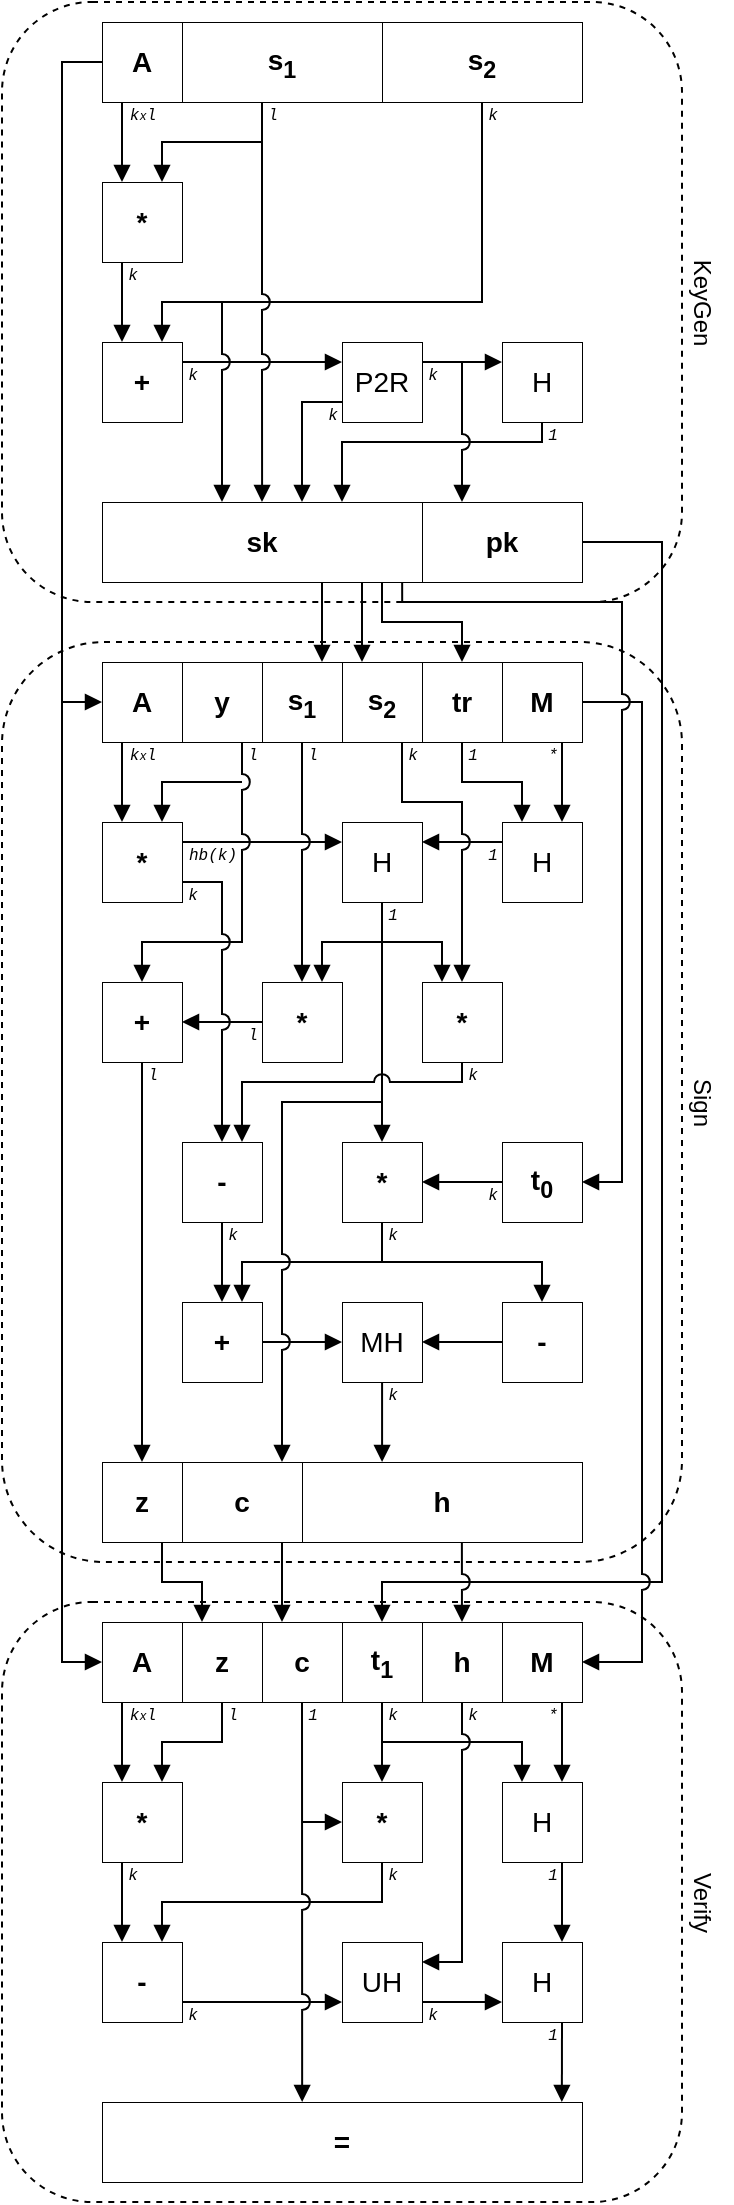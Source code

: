 <mxfile version="20.3.0" type="device"><diagram id="Om1LLP15xvkgY0ZqE7h3" name="Page-1"><mxGraphModel dx="474" dy="302" grid="1" gridSize="10" guides="1" tooltips="1" connect="1" arrows="1" fold="1" page="1" pageScale="1" pageWidth="850" pageHeight="1100" math="0" shadow="0"><root><mxCell id="0"/><mxCell id="1" parent="0"/><mxCell id="jIMUFUspea5jqwyZecuo-144" value="" style="rounded=1;whiteSpace=wrap;html=1;fillColor=none;dashed=1;" parent="1" vertex="1"><mxGeometry x="230" y="430" width="340" height="460" as="geometry"/></mxCell><mxCell id="jIMUFUspea5jqwyZecuo-1" style="edgeStyle=orthogonalEdgeStyle;rounded=0;orthogonalLoop=1;jettySize=auto;html=1;endArrow=block;endFill=1;" parent="1" source="jIMUFUspea5jqwyZecuo-2" target="jIMUFUspea5jqwyZecuo-8" edge="1"><mxGeometry relative="1" as="geometry"><Array as="points"><mxPoint x="290" y="180"/><mxPoint x="290" y="180"/></Array></mxGeometry></mxCell><mxCell id="jIMUFUspea5jqwyZecuo-129" style="edgeStyle=orthogonalEdgeStyle;rounded=0;orthogonalLoop=1;jettySize=auto;html=1;entryX=0;entryY=0.5;entryDx=0;entryDy=0;endArrow=block;endFill=1;" parent="1" source="jIMUFUspea5jqwyZecuo-2" target="jIMUFUspea5jqwyZecuo-31" edge="1"><mxGeometry relative="1" as="geometry"><Array as="points"><mxPoint x="260" y="140"/><mxPoint x="260" y="460"/></Array></mxGeometry></mxCell><mxCell id="jIMUFUspea5jqwyZecuo-2" value="&lt;b&gt;A&lt;/b&gt;" style="rounded=0;whiteSpace=wrap;html=1;strokeWidth=0.5;fontFamily=Helvetica;fontSize=14;fillColor=default;" parent="1" vertex="1"><mxGeometry x="280" y="120" width="40" height="40" as="geometry"/></mxCell><mxCell id="jIMUFUspea5jqwyZecuo-3" style="edgeStyle=orthogonalEdgeStyle;rounded=0;jumpStyle=arc;jumpSize=8;orthogonalLoop=1;jettySize=auto;html=1;entryX=0.75;entryY=0;entryDx=0;entryDy=0;endArrow=block;endFill=1;" parent="1" source="jIMUFUspea5jqwyZecuo-4" target="jIMUFUspea5jqwyZecuo-8" edge="1"><mxGeometry relative="1" as="geometry"><Array as="points"><mxPoint x="360" y="180"/><mxPoint x="310" y="180"/></Array></mxGeometry></mxCell><mxCell id="jIMUFUspea5jqwyZecuo-4" value="&lt;b&gt;s&lt;sub&gt;1&lt;/sub&gt;&lt;/b&gt;" style="rounded=0;whiteSpace=wrap;html=1;strokeWidth=0.5;fontFamily=Helvetica;fontSize=14;fillColor=default;" parent="1" vertex="1"><mxGeometry x="320" y="120" width="100" height="40" as="geometry"/></mxCell><mxCell id="jIMUFUspea5jqwyZecuo-5" style="edgeStyle=orthogonalEdgeStyle;rounded=0;jumpStyle=arc;jumpSize=8;orthogonalLoop=1;jettySize=auto;html=1;entryX=0.75;entryY=0;entryDx=0;entryDy=0;endArrow=block;endFill=1;" parent="1" source="jIMUFUspea5jqwyZecuo-6" target="jIMUFUspea5jqwyZecuo-13" edge="1"><mxGeometry relative="1" as="geometry"><Array as="points"><mxPoint x="470" y="260"/><mxPoint x="310" y="260"/></Array></mxGeometry></mxCell><mxCell id="jIMUFUspea5jqwyZecuo-6" value="&lt;b&gt;s&lt;sub&gt;2&lt;/sub&gt;&lt;/b&gt;" style="rounded=0;whiteSpace=wrap;html=1;strokeWidth=0.5;fontFamily=Helvetica;fontSize=14;fillColor=default;" parent="1" vertex="1"><mxGeometry x="420" y="120" width="100" height="40" as="geometry"/></mxCell><mxCell id="jIMUFUspea5jqwyZecuo-7" style="edgeStyle=orthogonalEdgeStyle;rounded=0;jumpStyle=arc;jumpSize=8;orthogonalLoop=1;jettySize=auto;html=1;entryX=0.25;entryY=0;entryDx=0;entryDy=0;endArrow=block;endFill=1;" parent="1" source="jIMUFUspea5jqwyZecuo-8" target="jIMUFUspea5jqwyZecuo-13" edge="1"><mxGeometry relative="1" as="geometry"><Array as="points"><mxPoint x="290" y="250"/><mxPoint x="290" y="250"/></Array></mxGeometry></mxCell><mxCell id="jIMUFUspea5jqwyZecuo-8" value="&lt;b&gt;*&lt;/b&gt;" style="rounded=0;whiteSpace=wrap;html=1;strokeWidth=0.5;fontFamily=Helvetica;fontSize=14;fillColor=default;" parent="1" vertex="1"><mxGeometry x="280" y="200" width="40" height="40" as="geometry"/></mxCell><mxCell id="jIMUFUspea5jqwyZecuo-9" value="&lt;font face=&quot;Courier New&quot; style=&quot;font-size: 8px;&quot;&gt;k&lt;/font&gt;&lt;font face=&quot;Courier New&quot; style=&quot;font-size: 6px;&quot;&gt;x&lt;/font&gt;&lt;font face=&quot;Courier New&quot; style=&quot;font-size: 8px;&quot;&gt;l&lt;/font&gt;" style="text;html=1;align=center;verticalAlign=middle;resizable=0;points=[];autosize=1;strokeColor=none;fillColor=none;fontStyle=2" parent="1" vertex="1"><mxGeometry x="280" y="150" width="40" height="30" as="geometry"/></mxCell><mxCell id="jIMUFUspea5jqwyZecuo-10" value="&lt;b&gt;sk&lt;/b&gt;" style="rounded=0;whiteSpace=wrap;html=1;strokeWidth=0.5;fontFamily=Helvetica;fontSize=14;fillColor=default;" parent="1" vertex="1"><mxGeometry x="280" y="360" width="160" height="40" as="geometry"/></mxCell><mxCell id="jIMUFUspea5jqwyZecuo-11" value="&lt;b&gt;pk&lt;/b&gt;" style="rounded=0;whiteSpace=wrap;html=1;strokeWidth=0.5;fontFamily=Helvetica;fontSize=14;fillColor=default;" parent="1" vertex="1"><mxGeometry x="440" y="360" width="80" height="40" as="geometry"/></mxCell><mxCell id="jIMUFUspea5jqwyZecuo-12" style="edgeStyle=orthogonalEdgeStyle;rounded=0;jumpStyle=arc;jumpSize=8;orthogonalLoop=1;jettySize=auto;html=1;entryX=0;entryY=0.25;entryDx=0;entryDy=0;endArrow=block;endFill=1;" parent="1" source="jIMUFUspea5jqwyZecuo-13" target="jIMUFUspea5jqwyZecuo-18" edge="1"><mxGeometry relative="1" as="geometry"><Array as="points"><mxPoint x="330" y="290"/><mxPoint x="330" y="290"/></Array></mxGeometry></mxCell><mxCell id="jIMUFUspea5jqwyZecuo-13" value="&lt;b&gt;+&lt;/b&gt;" style="rounded=0;whiteSpace=wrap;html=1;strokeWidth=0.5;fontFamily=Helvetica;fontSize=14;fillColor=default;" parent="1" vertex="1"><mxGeometry x="280" y="280" width="40" height="40" as="geometry"/></mxCell><mxCell id="jIMUFUspea5jqwyZecuo-14" value="&lt;font face=&quot;Courier New&quot;&gt;&lt;span style=&quot;font-size: 8px;&quot;&gt;l&lt;/span&gt;&lt;/font&gt;" style="text;html=1;align=center;verticalAlign=middle;resizable=0;points=[];autosize=1;strokeColor=none;fillColor=none;fontStyle=2" parent="1" vertex="1"><mxGeometry x="350" y="150" width="30" height="30" as="geometry"/></mxCell><mxCell id="jIMUFUspea5jqwyZecuo-15" value="&lt;font face=&quot;Courier New&quot;&gt;&lt;span style=&quot;font-size: 8px;&quot;&gt;k&lt;/span&gt;&lt;/font&gt;" style="text;html=1;align=center;verticalAlign=middle;resizable=0;points=[];autosize=1;strokeColor=none;fillColor=none;fontStyle=2" parent="1" vertex="1"><mxGeometry x="460" y="150" width="30" height="30" as="geometry"/></mxCell><mxCell id="jIMUFUspea5jqwyZecuo-16" style="edgeStyle=orthogonalEdgeStyle;rounded=0;jumpStyle=arc;jumpSize=8;orthogonalLoop=1;jettySize=auto;html=1;entryX=0;entryY=0.25;entryDx=0;entryDy=0;endArrow=block;endFill=1;" parent="1" source="jIMUFUspea5jqwyZecuo-18" target="jIMUFUspea5jqwyZecuo-20" edge="1"><mxGeometry relative="1" as="geometry"><Array as="points"><mxPoint x="450" y="290"/><mxPoint x="450" y="290"/></Array></mxGeometry></mxCell><mxCell id="jIMUFUspea5jqwyZecuo-17" style="edgeStyle=orthogonalEdgeStyle;rounded=0;jumpStyle=arc;jumpSize=8;orthogonalLoop=1;jettySize=auto;html=1;exitX=0;exitY=0.75;exitDx=0;exitDy=0;entryX=0.625;entryY=0;entryDx=0;entryDy=0;entryPerimeter=0;endArrow=block;endFill=1;" parent="1" source="jIMUFUspea5jqwyZecuo-18" target="jIMUFUspea5jqwyZecuo-10" edge="1"><mxGeometry relative="1" as="geometry"/></mxCell><mxCell id="jIMUFUspea5jqwyZecuo-18" value="P2R" style="rounded=0;whiteSpace=wrap;html=1;strokeWidth=0.5;fontFamily=Helvetica;fontSize=14;fillColor=default;" parent="1" vertex="1"><mxGeometry x="400" y="280" width="40" height="40" as="geometry"/></mxCell><mxCell id="jIMUFUspea5jqwyZecuo-19" style="edgeStyle=orthogonalEdgeStyle;rounded=0;jumpStyle=arc;jumpSize=8;orthogonalLoop=1;jettySize=auto;html=1;endArrow=block;endFill=1;" parent="1" source="jIMUFUspea5jqwyZecuo-20" target="jIMUFUspea5jqwyZecuo-10" edge="1"><mxGeometry relative="1" as="geometry"><mxPoint x="500" y="350" as="targetPoint"/><Array as="points"><mxPoint x="500" y="330"/><mxPoint x="400" y="330"/></Array></mxGeometry></mxCell><mxCell id="jIMUFUspea5jqwyZecuo-20" value="H" style="rounded=0;whiteSpace=wrap;html=1;strokeWidth=0.5;fontFamily=Helvetica;fontSize=14;fillColor=default;" parent="1" vertex="1"><mxGeometry x="480" y="280" width="40" height="40" as="geometry"/></mxCell><mxCell id="jIMUFUspea5jqwyZecuo-21" style="edgeStyle=orthogonalEdgeStyle;rounded=0;jumpStyle=arc;jumpSize=8;orthogonalLoop=1;jettySize=auto;html=1;endArrow=block;endFill=1;" parent="1" target="jIMUFUspea5jqwyZecuo-10" edge="1"><mxGeometry relative="1" as="geometry"><mxPoint x="360" y="180" as="sourcePoint"/></mxGeometry></mxCell><mxCell id="jIMUFUspea5jqwyZecuo-22" value="" style="endArrow=block;html=1;rounded=0;jumpStyle=arc;jumpSize=8;endFill=1;entryX=0.375;entryY=0;entryDx=0;entryDy=0;entryPerimeter=0;" parent="1" target="jIMUFUspea5jqwyZecuo-10" edge="1"><mxGeometry width="50" height="50" relative="1" as="geometry"><mxPoint x="340" y="260" as="sourcePoint"/><mxPoint x="340" y="350" as="targetPoint"/></mxGeometry></mxCell><mxCell id="jIMUFUspea5jqwyZecuo-23" style="edgeStyle=orthogonalEdgeStyle;rounded=0;jumpStyle=arc;jumpSize=8;orthogonalLoop=1;jettySize=auto;html=1;endArrow=block;endFill=1;entryX=0.25;entryY=0;entryDx=0;entryDy=0;" parent="1" target="jIMUFUspea5jqwyZecuo-11" edge="1"><mxGeometry relative="1" as="geometry"><mxPoint x="460" y="290" as="sourcePoint"/><Array as="points"><mxPoint x="460" y="310"/><mxPoint x="460" y="310"/></Array></mxGeometry></mxCell><mxCell id="jIMUFUspea5jqwyZecuo-24" value="&lt;font face=&quot;Courier New&quot;&gt;&lt;span style=&quot;font-size: 8px;&quot;&gt;k&lt;/span&gt;&lt;/font&gt;" style="text;html=1;align=center;verticalAlign=middle;resizable=0;points=[];autosize=1;strokeColor=none;fillColor=none;fontStyle=2" parent="1" vertex="1"><mxGeometry x="280" y="230" width="30" height="30" as="geometry"/></mxCell><mxCell id="jIMUFUspea5jqwyZecuo-25" value="&lt;font face=&quot;Courier New&quot;&gt;&lt;span style=&quot;font-size: 8px;&quot;&gt;k&lt;/span&gt;&lt;/font&gt;" style="text;html=1;align=center;verticalAlign=middle;resizable=0;points=[];autosize=1;strokeColor=none;fillColor=none;fontStyle=2" parent="1" vertex="1"><mxGeometry x="310" y="280" width="30" height="30" as="geometry"/></mxCell><mxCell id="jIMUFUspea5jqwyZecuo-26" value="&lt;font face=&quot;Courier New&quot;&gt;&lt;span style=&quot;font-size: 8px;&quot;&gt;k&lt;/span&gt;&lt;/font&gt;" style="text;html=1;align=center;verticalAlign=middle;resizable=0;points=[];autosize=1;strokeColor=none;fillColor=none;fontStyle=2" parent="1" vertex="1"><mxGeometry x="380" y="300" width="30" height="30" as="geometry"/></mxCell><mxCell id="jIMUFUspea5jqwyZecuo-27" value="&lt;font face=&quot;Courier New&quot;&gt;&lt;span style=&quot;font-size: 8px;&quot;&gt;1&lt;/span&gt;&lt;/font&gt;" style="text;html=1;align=center;verticalAlign=middle;resizable=0;points=[];autosize=1;strokeColor=none;fillColor=none;fontStyle=2" parent="1" vertex="1"><mxGeometry x="490" y="310" width="30" height="30" as="geometry"/></mxCell><mxCell id="jIMUFUspea5jqwyZecuo-28" value="&lt;font face=&quot;Courier New&quot;&gt;&lt;span style=&quot;font-size: 8px;&quot;&gt;k&lt;/span&gt;&lt;/font&gt;" style="text;html=1;align=center;verticalAlign=middle;resizable=0;points=[];autosize=1;strokeColor=none;fillColor=none;fontStyle=2" parent="1" vertex="1"><mxGeometry x="430" y="280" width="30" height="30" as="geometry"/></mxCell><mxCell id="jIMUFUspea5jqwyZecuo-29" style="edgeStyle=orthogonalEdgeStyle;rounded=0;jumpStyle=arc;jumpSize=8;orthogonalLoop=1;jettySize=auto;html=1;entryX=0.5;entryY=0;entryDx=0;entryDy=0;endArrow=block;endFill=1;" parent="1" source="jIMUFUspea5jqwyZecuo-47" target="jIMUFUspea5jqwyZecuo-67" edge="1"><mxGeometry relative="1" as="geometry"/></mxCell><mxCell id="jIMUFUspea5jqwyZecuo-30" style="edgeStyle=orthogonalEdgeStyle;rounded=0;jumpStyle=arc;jumpSize=10;orthogonalLoop=1;jettySize=auto;html=1;entryX=0.25;entryY=0;entryDx=0;entryDy=0;fontSize=6;startArrow=none;startFill=0;endArrow=block;endFill=1;exitX=0.25;exitY=1;exitDx=0;exitDy=0;" parent="1" source="jIMUFUspea5jqwyZecuo-31" target="jIMUFUspea5jqwyZecuo-36" edge="1"><mxGeometry relative="1" as="geometry"><Array as="points"><mxPoint x="290" y="520"/></Array><mxPoint x="150" y="510" as="sourcePoint"/></mxGeometry></mxCell><mxCell id="jIMUFUspea5jqwyZecuo-31" value="&lt;b&gt;A&lt;/b&gt;" style="rounded=0;whiteSpace=wrap;html=1;strokeWidth=0.5;fontFamily=Helvetica;fontSize=14;fillColor=default;" parent="1" vertex="1"><mxGeometry x="280" y="440" width="40" height="40" as="geometry"/></mxCell><mxCell id="jIMUFUspea5jqwyZecuo-32" value="&lt;b&gt;y&lt;/b&gt;" style="rounded=0;whiteSpace=wrap;html=1;strokeWidth=0.5;fontFamily=Helvetica;fontSize=14;fillColor=default;" parent="1" vertex="1"><mxGeometry x="320" y="440" width="40" height="40" as="geometry"/></mxCell><mxCell id="jIMUFUspea5jqwyZecuo-131" style="edgeStyle=orthogonalEdgeStyle;rounded=0;orthogonalLoop=1;jettySize=auto;html=1;endArrow=block;endFill=1;" parent="1" target="jIMUFUspea5jqwyZecuo-33" edge="1"><mxGeometry relative="1" as="geometry"><mxPoint x="390" y="400" as="sourcePoint"/><Array as="points"><mxPoint x="390" y="400"/></Array></mxGeometry></mxCell><mxCell id="jIMUFUspea5jqwyZecuo-33" value="&lt;b&gt;s&lt;sub&gt;1&lt;/sub&gt;&lt;/b&gt;" style="rounded=0;whiteSpace=wrap;html=1;strokeWidth=0.5;fontFamily=Helvetica;fontSize=14;fillColor=default;" parent="1" vertex="1"><mxGeometry x="360" y="440" width="40" height="40" as="geometry"/></mxCell><mxCell id="jIMUFUspea5jqwyZecuo-34" style="edgeStyle=orthogonalEdgeStyle;rounded=0;orthogonalLoop=1;jettySize=auto;html=1;entryX=0;entryY=0.25;entryDx=0;entryDy=0;endArrow=block;endFill=1;exitX=1;exitY=0.25;exitDx=0;exitDy=0;" parent="1" source="jIMUFUspea5jqwyZecuo-36" target="jIMUFUspea5jqwyZecuo-47" edge="1"><mxGeometry relative="1" as="geometry"/></mxCell><mxCell id="jIMUFUspea5jqwyZecuo-35" style="edgeStyle=orthogonalEdgeStyle;rounded=0;jumpStyle=arc;jumpSize=8;orthogonalLoop=1;jettySize=auto;html=1;exitX=0.75;exitY=0;exitDx=0;exitDy=0;endArrow=block;endFill=1;entryX=0.75;entryY=0;entryDx=0;entryDy=0;" parent="1" target="jIMUFUspea5jqwyZecuo-36" edge="1"><mxGeometry relative="1" as="geometry"><mxPoint x="350" y="500" as="sourcePoint"/><Array as="points"><mxPoint x="310" y="500"/></Array></mxGeometry></mxCell><mxCell id="jIMUFUspea5jqwyZecuo-36" value="&lt;b&gt;*&lt;/b&gt;" style="rounded=0;whiteSpace=wrap;html=1;strokeWidth=0.5;fontFamily=Helvetica;fontSize=14;fillColor=default;" parent="1" vertex="1"><mxGeometry x="280" y="520" width="40" height="40" as="geometry"/></mxCell><mxCell id="jIMUFUspea5jqwyZecuo-37" value="&lt;font face=&quot;Courier New&quot; style=&quot;font-size: 8px;&quot;&gt;k&lt;/font&gt;&lt;font face=&quot;Courier New&quot; style=&quot;font-size: 6px;&quot;&gt;x&lt;/font&gt;&lt;font face=&quot;Courier New&quot; style=&quot;font-size: 8px;&quot;&gt;l&lt;/font&gt;" style="text;html=1;align=center;verticalAlign=middle;resizable=0;points=[];autosize=1;strokeColor=none;fillColor=none;fontStyle=2" parent="1" vertex="1"><mxGeometry x="280" y="470" width="40" height="30" as="geometry"/></mxCell><mxCell id="jIMUFUspea5jqwyZecuo-137" style="edgeStyle=orthogonalEdgeStyle;rounded=0;orthogonalLoop=1;jettySize=auto;html=1;entryX=0.25;entryY=0;entryDx=0;entryDy=0;endArrow=block;endFill=1;endSize=6;sourcePerimeterSpacing=0;targetPerimeterSpacing=0;" parent="1" source="jIMUFUspea5jqwyZecuo-38" edge="1"><mxGeometry relative="1" as="geometry"><Array as="points"><mxPoint x="370" y="890"/><mxPoint x="370" y="890"/></Array><mxPoint x="370" y="920" as="targetPoint"/></mxGeometry></mxCell><mxCell id="jIMUFUspea5jqwyZecuo-38" value="&lt;b&gt;c&lt;/b&gt;" style="rounded=0;whiteSpace=wrap;html=1;strokeWidth=0.5;fontFamily=Helvetica;fontSize=14;fillColor=default;" parent="1" vertex="1"><mxGeometry x="320" y="840" width="60" height="40" as="geometry"/></mxCell><mxCell id="jIMUFUspea5jqwyZecuo-138" style="edgeStyle=orthogonalEdgeStyle;rounded=0;orthogonalLoop=1;jettySize=auto;html=1;entryX=0.25;entryY=0;entryDx=0;entryDy=0;endArrow=block;endFill=1;endSize=6;sourcePerimeterSpacing=0;targetPerimeterSpacing=0;" parent="1" source="jIMUFUspea5jqwyZecuo-39" edge="1"><mxGeometry relative="1" as="geometry"><Array as="points"><mxPoint x="310" y="900"/><mxPoint x="330" y="900"/></Array><mxPoint x="330" y="920" as="targetPoint"/></mxGeometry></mxCell><mxCell id="jIMUFUspea5jqwyZecuo-39" value="&lt;b&gt;z&lt;/b&gt;" style="rounded=0;whiteSpace=wrap;html=1;strokeWidth=0.5;fontFamily=Helvetica;fontSize=14;fillColor=default;" parent="1" vertex="1"><mxGeometry x="280" y="840" width="40" height="40" as="geometry"/></mxCell><mxCell id="jIMUFUspea5jqwyZecuo-40" style="edgeStyle=orthogonalEdgeStyle;rounded=0;orthogonalLoop=1;jettySize=auto;html=1;exitX=0.75;exitY=1;exitDx=0;exitDy=0;entryX=0.75;entryY=0;entryDx=0;entryDy=0;endArrow=block;endFill=1;" parent="1" source="jIMUFUspea5jqwyZecuo-41" target="jIMUFUspea5jqwyZecuo-46" edge="1"><mxGeometry relative="1" as="geometry"/></mxCell><mxCell id="jIMUFUspea5jqwyZecuo-41" value="&lt;b&gt;M&lt;/b&gt;" style="rounded=0;whiteSpace=wrap;html=1;strokeWidth=0.5;fontFamily=Helvetica;fontSize=14;fillColor=default;" parent="1" vertex="1"><mxGeometry x="480" y="440" width="40" height="40" as="geometry"/></mxCell><mxCell id="jIMUFUspea5jqwyZecuo-132" style="edgeStyle=orthogonalEdgeStyle;rounded=0;orthogonalLoop=1;jettySize=auto;html=1;endArrow=block;endFill=1;" parent="1" target="jIMUFUspea5jqwyZecuo-42" edge="1"><mxGeometry relative="1" as="geometry"><mxPoint x="410" y="400" as="sourcePoint"/><Array as="points"><mxPoint x="410" y="400"/></Array></mxGeometry></mxCell><mxCell id="jIMUFUspea5jqwyZecuo-42" value="&lt;b&gt;s&lt;sub&gt;2&lt;/sub&gt;&lt;/b&gt;" style="rounded=0;whiteSpace=wrap;html=1;strokeWidth=0.5;fontFamily=Helvetica;fontSize=14;fillColor=default;" parent="1" vertex="1"><mxGeometry x="400" y="440" width="40" height="40" as="geometry"/></mxCell><mxCell id="jIMUFUspea5jqwyZecuo-43" style="edgeStyle=orthogonalEdgeStyle;rounded=0;orthogonalLoop=1;jettySize=auto;html=1;entryX=0.25;entryY=0;entryDx=0;entryDy=0;endArrow=block;endFill=1;" parent="1" source="jIMUFUspea5jqwyZecuo-44" target="jIMUFUspea5jqwyZecuo-46" edge="1"><mxGeometry relative="1" as="geometry"/></mxCell><mxCell id="jIMUFUspea5jqwyZecuo-133" style="edgeStyle=orthogonalEdgeStyle;rounded=0;orthogonalLoop=1;jettySize=auto;html=1;endArrow=block;endFill=1;" parent="1" target="jIMUFUspea5jqwyZecuo-44" edge="1"><mxGeometry relative="1" as="geometry"><mxPoint x="420" y="400" as="sourcePoint"/><Array as="points"><mxPoint x="420" y="420"/><mxPoint x="460" y="420"/></Array></mxGeometry></mxCell><mxCell id="jIMUFUspea5jqwyZecuo-44" value="&lt;b&gt;tr&lt;/b&gt;" style="rounded=0;whiteSpace=wrap;html=1;strokeWidth=0.5;fontFamily=Helvetica;fontSize=14;fillColor=default;" parent="1" vertex="1"><mxGeometry x="440" y="440" width="40" height="40" as="geometry"/></mxCell><mxCell id="jIMUFUspea5jqwyZecuo-45" style="edgeStyle=orthogonalEdgeStyle;rounded=0;orthogonalLoop=1;jettySize=auto;html=1;endArrow=block;endFill=1;" parent="1" source="jIMUFUspea5jqwyZecuo-46" edge="1"><mxGeometry relative="1" as="geometry"><mxPoint x="440" y="530" as="targetPoint"/><Array as="points"><mxPoint x="440" y="530"/></Array></mxGeometry></mxCell><mxCell id="jIMUFUspea5jqwyZecuo-46" value="H" style="rounded=0;whiteSpace=wrap;html=1;strokeWidth=0.5;fontFamily=Helvetica;fontSize=14;fillColor=default;" parent="1" vertex="1"><mxGeometry x="480" y="520" width="40" height="40" as="geometry"/></mxCell><mxCell id="jIMUFUspea5jqwyZecuo-47" value="H" style="rounded=0;whiteSpace=wrap;html=1;strokeWidth=0.5;fontFamily=Helvetica;fontSize=14;fillColor=default;" parent="1" vertex="1"><mxGeometry x="400" y="520" width="40" height="40" as="geometry"/></mxCell><mxCell id="jIMUFUspea5jqwyZecuo-48" style="edgeStyle=orthogonalEdgeStyle;rounded=0;jumpStyle=arc;jumpSize=8;orthogonalLoop=1;jettySize=auto;html=1;entryX=0.5;entryY=0;entryDx=0;entryDy=0;endArrow=block;endFill=1;" parent="1" source="jIMUFUspea5jqwyZecuo-49" target="jIMUFUspea5jqwyZecuo-39" edge="1"><mxGeometry relative="1" as="geometry"/></mxCell><mxCell id="jIMUFUspea5jqwyZecuo-49" value="&lt;b&gt;+&lt;/b&gt;" style="rounded=0;whiteSpace=wrap;html=1;strokeWidth=0.5;fontFamily=Helvetica;fontSize=14;fillColor=default;" parent="1" vertex="1"><mxGeometry x="280" y="600" width="40" height="40" as="geometry"/></mxCell><mxCell id="jIMUFUspea5jqwyZecuo-50" style="edgeStyle=orthogonalEdgeStyle;rounded=0;orthogonalLoop=1;jettySize=auto;html=1;exitX=0.75;exitY=1;exitDx=0;exitDy=0;entryX=0.5;entryY=0;entryDx=0;entryDy=0;endArrow=block;endFill=1;jumpStyle=arc;jumpSize=8;" parent="1" source="jIMUFUspea5jqwyZecuo-32" target="jIMUFUspea5jqwyZecuo-49" edge="1"><mxGeometry relative="1" as="geometry"><Array as="points"><mxPoint x="350" y="580"/><mxPoint x="300" y="580"/></Array></mxGeometry></mxCell><mxCell id="jIMUFUspea5jqwyZecuo-51" style="edgeStyle=orthogonalEdgeStyle;rounded=0;jumpStyle=arc;jumpSize=8;orthogonalLoop=1;jettySize=auto;html=1;entryX=1;entryY=0.5;entryDx=0;entryDy=0;endArrow=block;endFill=1;" parent="1" source="jIMUFUspea5jqwyZecuo-53" target="jIMUFUspea5jqwyZecuo-49" edge="1"><mxGeometry relative="1" as="geometry"/></mxCell><mxCell id="jIMUFUspea5jqwyZecuo-52" style="edgeStyle=orthogonalEdgeStyle;rounded=0;jumpStyle=arc;jumpSize=8;orthogonalLoop=1;jettySize=auto;html=1;exitX=0.75;exitY=0;exitDx=0;exitDy=0;endArrow=block;endFill=1;entryX=0.75;entryY=0;entryDx=0;entryDy=0;" parent="1" target="jIMUFUspea5jqwyZecuo-53" edge="1"><mxGeometry relative="1" as="geometry"><mxPoint x="420" y="580" as="sourcePoint"/><Array as="points"><mxPoint x="390" y="580"/></Array></mxGeometry></mxCell><mxCell id="jIMUFUspea5jqwyZecuo-53" value="&lt;b&gt;*&lt;/b&gt;" style="rounded=0;whiteSpace=wrap;html=1;strokeWidth=0.5;fontFamily=Helvetica;fontSize=14;fillColor=default;" parent="1" vertex="1"><mxGeometry x="360" y="600" width="40" height="40" as="geometry"/></mxCell><mxCell id="jIMUFUspea5jqwyZecuo-54" style="edgeStyle=orthogonalEdgeStyle;rounded=0;jumpStyle=arc;jumpSize=8;orthogonalLoop=1;jettySize=auto;html=1;entryX=0.75;entryY=0;entryDx=0;entryDy=0;endArrow=block;endFill=1;" parent="1" source="jIMUFUspea5jqwyZecuo-56" target="jIMUFUspea5jqwyZecuo-61" edge="1"><mxGeometry relative="1" as="geometry"><Array as="points"><mxPoint x="460" y="650"/><mxPoint x="350" y="650"/></Array></mxGeometry></mxCell><mxCell id="jIMUFUspea5jqwyZecuo-55" style="edgeStyle=orthogonalEdgeStyle;rounded=0;jumpStyle=arc;jumpSize=8;orthogonalLoop=1;jettySize=auto;html=1;endArrow=block;endFill=1;entryX=0.25;entryY=0;entryDx=0;entryDy=0;" parent="1" target="jIMUFUspea5jqwyZecuo-56" edge="1"><mxGeometry relative="1" as="geometry"><mxPoint x="420" y="580" as="sourcePoint"/><Array as="points"><mxPoint x="420" y="580"/><mxPoint x="450" y="580"/></Array></mxGeometry></mxCell><mxCell id="jIMUFUspea5jqwyZecuo-56" value="&lt;b&gt;*&lt;/b&gt;" style="rounded=0;whiteSpace=wrap;html=1;strokeWidth=0.5;fontFamily=Helvetica;fontSize=14;fillColor=default;" parent="1" vertex="1"><mxGeometry x="440" y="600" width="40" height="40" as="geometry"/></mxCell><mxCell id="jIMUFUspea5jqwyZecuo-57" style="edgeStyle=orthogonalEdgeStyle;rounded=0;jumpStyle=arc;jumpSize=8;orthogonalLoop=1;jettySize=auto;html=1;entryX=0.5;entryY=0;entryDx=0;entryDy=0;endArrow=block;endFill=1;" parent="1" source="jIMUFUspea5jqwyZecuo-42" target="jIMUFUspea5jqwyZecuo-56" edge="1"><mxGeometry relative="1" as="geometry"><Array as="points"><mxPoint x="430" y="510"/><mxPoint x="460" y="510"/></Array></mxGeometry></mxCell><mxCell id="jIMUFUspea5jqwyZecuo-58" style="edgeStyle=orthogonalEdgeStyle;rounded=0;jumpStyle=arc;jumpSize=8;orthogonalLoop=1;jettySize=auto;html=1;endArrow=block;endFill=1;" parent="1" source="jIMUFUspea5jqwyZecuo-33" target="jIMUFUspea5jqwyZecuo-53" edge="1"><mxGeometry relative="1" as="geometry"/></mxCell><mxCell id="jIMUFUspea5jqwyZecuo-59" style="edgeStyle=orthogonalEdgeStyle;rounded=0;jumpStyle=arc;jumpSize=8;orthogonalLoop=1;jettySize=auto;html=1;endArrow=block;endFill=1;entryX=0.5;entryY=0;entryDx=0;entryDy=0;exitX=1;exitY=0.75;exitDx=0;exitDy=0;" parent="1" source="jIMUFUspea5jqwyZecuo-36" target="jIMUFUspea5jqwyZecuo-61" edge="1"><mxGeometry relative="1" as="geometry"><mxPoint x="340" y="550" as="sourcePoint"/></mxGeometry></mxCell><mxCell id="jIMUFUspea5jqwyZecuo-60" style="edgeStyle=orthogonalEdgeStyle;rounded=0;jumpStyle=arc;jumpSize=8;orthogonalLoop=1;jettySize=auto;html=1;entryX=0.5;entryY=0;entryDx=0;entryDy=0;endArrow=block;endFill=1;" parent="1" source="jIMUFUspea5jqwyZecuo-61" target="jIMUFUspea5jqwyZecuo-65" edge="1"><mxGeometry relative="1" as="geometry"/></mxCell><mxCell id="jIMUFUspea5jqwyZecuo-61" value="&lt;b&gt;-&lt;/b&gt;" style="rounded=0;whiteSpace=wrap;html=1;strokeWidth=0.5;fontFamily=Helvetica;fontSize=14;fillColor=default;" parent="1" vertex="1"><mxGeometry x="320" y="680" width="40" height="40" as="geometry"/></mxCell><mxCell id="jIMUFUspea5jqwyZecuo-62" style="edgeStyle=orthogonalEdgeStyle;rounded=0;jumpStyle=arc;jumpSize=8;orthogonalLoop=1;jettySize=auto;html=1;entryX=1;entryY=0.5;entryDx=0;entryDy=0;endArrow=block;endFill=1;" parent="1" source="jIMUFUspea5jqwyZecuo-63" target="jIMUFUspea5jqwyZecuo-67" edge="1"><mxGeometry relative="1" as="geometry"/></mxCell><mxCell id="jIMUFUspea5jqwyZecuo-63" value="&lt;b&gt;t&lt;sub&gt;0&lt;/sub&gt;&lt;/b&gt;" style="rounded=0;whiteSpace=wrap;html=1;strokeWidth=0.5;fontFamily=Helvetica;fontSize=14;fillColor=default;" parent="1" vertex="1"><mxGeometry x="480" y="680" width="40" height="40" as="geometry"/></mxCell><mxCell id="jIMUFUspea5jqwyZecuo-64" style="edgeStyle=orthogonalEdgeStyle;rounded=0;jumpStyle=arc;jumpSize=8;orthogonalLoop=1;jettySize=auto;html=1;entryX=0;entryY=0.5;entryDx=0;entryDy=0;endArrow=block;endFill=1;" parent="1" source="jIMUFUspea5jqwyZecuo-65" target="jIMUFUspea5jqwyZecuo-69" edge="1"><mxGeometry relative="1" as="geometry"/></mxCell><mxCell id="jIMUFUspea5jqwyZecuo-65" value="&lt;b&gt;+&lt;/b&gt;" style="rounded=0;whiteSpace=wrap;html=1;strokeWidth=0.5;fontFamily=Helvetica;fontSize=14;fillColor=default;" parent="1" vertex="1"><mxGeometry x="320" y="760" width="40" height="40" as="geometry"/></mxCell><mxCell id="jIMUFUspea5jqwyZecuo-66" style="edgeStyle=orthogonalEdgeStyle;rounded=0;jumpStyle=arc;jumpSize=8;orthogonalLoop=1;jettySize=auto;html=1;entryX=0.75;entryY=0;entryDx=0;entryDy=0;endArrow=block;endFill=1;" parent="1" source="jIMUFUspea5jqwyZecuo-67" target="jIMUFUspea5jqwyZecuo-65" edge="1"><mxGeometry relative="1" as="geometry"><Array as="points"><mxPoint x="420" y="740"/><mxPoint x="350" y="740"/></Array></mxGeometry></mxCell><mxCell id="jIMUFUspea5jqwyZecuo-67" value="&lt;b&gt;*&lt;/b&gt;" style="rounded=0;whiteSpace=wrap;html=1;strokeWidth=0.5;fontFamily=Helvetica;fontSize=14;fillColor=default;" parent="1" vertex="1"><mxGeometry x="400" y="680" width="40" height="40" as="geometry"/></mxCell><mxCell id="jIMUFUspea5jqwyZecuo-68" style="edgeStyle=orthogonalEdgeStyle;rounded=0;jumpStyle=arc;jumpSize=8;orthogonalLoop=1;jettySize=auto;html=1;entryX=0.286;entryY=0;entryDx=0;entryDy=0;entryPerimeter=0;endArrow=block;endFill=1;" parent="1" source="jIMUFUspea5jqwyZecuo-69" target="jIMUFUspea5jqwyZecuo-73" edge="1"><mxGeometry relative="1" as="geometry"/></mxCell><mxCell id="jIMUFUspea5jqwyZecuo-69" value="MH" style="rounded=0;whiteSpace=wrap;html=1;strokeWidth=0.5;fontFamily=Helvetica;fontSize=14;fillColor=default;" parent="1" vertex="1"><mxGeometry x="400" y="760" width="40" height="40" as="geometry"/></mxCell><mxCell id="jIMUFUspea5jqwyZecuo-70" style="edgeStyle=orthogonalEdgeStyle;rounded=0;jumpStyle=arc;jumpSize=8;orthogonalLoop=1;jettySize=auto;html=1;exitX=0;exitY=0.5;exitDx=0;exitDy=0;endArrow=block;endFill=1;" parent="1" source="jIMUFUspea5jqwyZecuo-72" edge="1"><mxGeometry relative="1" as="geometry"><mxPoint x="440" y="780" as="targetPoint"/><Array as="points"/></mxGeometry></mxCell><mxCell id="jIMUFUspea5jqwyZecuo-71" style="edgeStyle=orthogonalEdgeStyle;rounded=0;jumpStyle=arc;jumpSize=8;orthogonalLoop=1;jettySize=auto;html=1;exitX=0.5;exitY=0;exitDx=0;exitDy=0;endArrow=block;endFill=1;entryX=0.5;entryY=0;entryDx=0;entryDy=0;" parent="1" target="jIMUFUspea5jqwyZecuo-72" edge="1"><mxGeometry relative="1" as="geometry"><mxPoint x="420" y="740" as="sourcePoint"/><Array as="points"><mxPoint x="500" y="740"/></Array></mxGeometry></mxCell><mxCell id="jIMUFUspea5jqwyZecuo-72" value="&lt;b&gt;-&lt;/b&gt;" style="rounded=0;whiteSpace=wrap;html=1;strokeWidth=0.5;fontFamily=Helvetica;fontSize=14;fillColor=default;" parent="1" vertex="1"><mxGeometry x="480" y="760" width="40" height="40" as="geometry"/></mxCell><mxCell id="jIMUFUspea5jqwyZecuo-73" value="&lt;b&gt;h&lt;/b&gt;" style="rounded=0;whiteSpace=wrap;html=1;strokeWidth=0.5;fontFamily=Helvetica;fontSize=14;fillColor=default;" parent="1" vertex="1"><mxGeometry x="380" y="840" width="140" height="40" as="geometry"/></mxCell><mxCell id="jIMUFUspea5jqwyZecuo-74" style="edgeStyle=orthogonalEdgeStyle;rounded=0;jumpStyle=arc;jumpSize=8;orthogonalLoop=1;jettySize=auto;html=1;exitX=0.75;exitY=0;exitDx=0;exitDy=0;endArrow=block;endFill=1;" parent="1" target="jIMUFUspea5jqwyZecuo-38" edge="1"><mxGeometry relative="1" as="geometry"><mxPoint x="420" y="660" as="sourcePoint"/><Array as="points"><mxPoint x="370" y="660"/></Array></mxGeometry></mxCell><mxCell id="jIMUFUspea5jqwyZecuo-75" value="&lt;font face=&quot;Courier New&quot;&gt;&lt;span style=&quot;font-size: 8px;&quot;&gt;l&lt;/span&gt;&lt;/font&gt;" style="text;html=1;align=center;verticalAlign=middle;resizable=0;points=[];autosize=1;strokeColor=none;fillColor=none;fontStyle=2" parent="1" vertex="1"><mxGeometry x="370" y="470" width="30" height="30" as="geometry"/></mxCell><mxCell id="jIMUFUspea5jqwyZecuo-76" value="&lt;font face=&quot;Courier New&quot;&gt;&lt;span style=&quot;font-size: 8px;&quot;&gt;k&lt;/span&gt;&lt;/font&gt;" style="text;html=1;align=center;verticalAlign=middle;resizable=0;points=[];autosize=1;strokeColor=none;fillColor=none;fontStyle=2" parent="1" vertex="1"><mxGeometry x="420" y="470" width="30" height="30" as="geometry"/></mxCell><mxCell id="jIMUFUspea5jqwyZecuo-77" value="&lt;font face=&quot;Courier New&quot;&gt;&lt;span style=&quot;font-size: 8px;&quot;&gt;1&lt;/span&gt;&lt;/font&gt;" style="text;html=1;align=center;verticalAlign=middle;resizable=0;points=[];autosize=1;strokeColor=none;fillColor=none;fontStyle=2" parent="1" vertex="1"><mxGeometry x="450" y="470" width="30" height="30" as="geometry"/></mxCell><mxCell id="jIMUFUspea5jqwyZecuo-78" value="&lt;font face=&quot;Courier New&quot;&gt;&lt;span style=&quot;font-size: 8px;&quot;&gt;*&lt;/span&gt;&lt;/font&gt;" style="text;html=1;align=center;verticalAlign=middle;resizable=0;points=[];autosize=1;strokeColor=none;fillColor=none;fontStyle=2" parent="1" vertex="1"><mxGeometry x="490" y="470" width="30" height="30" as="geometry"/></mxCell><mxCell id="jIMUFUspea5jqwyZecuo-79" value="&lt;font face=&quot;Courier New&quot;&gt;&lt;span style=&quot;font-size: 8px;&quot;&gt;l&lt;/span&gt;&lt;/font&gt;" style="text;html=1;align=center;verticalAlign=middle;resizable=0;points=[];autosize=1;strokeColor=none;fillColor=none;fontStyle=2" parent="1" vertex="1"><mxGeometry x="340" y="470" width="30" height="30" as="geometry"/></mxCell><mxCell id="jIMUFUspea5jqwyZecuo-80" value="&lt;font face=&quot;Courier New&quot;&gt;&lt;span style=&quot;font-size: 8px;&quot;&gt;1&lt;/span&gt;&lt;/font&gt;" style="text;html=1;align=center;verticalAlign=middle;resizable=0;points=[];autosize=1;strokeColor=none;fillColor=none;fontStyle=2" parent="1" vertex="1"><mxGeometry x="460" y="520" width="30" height="30" as="geometry"/></mxCell><mxCell id="jIMUFUspea5jqwyZecuo-82" value="&lt;font face=&quot;Courier New&quot;&gt;&lt;span style=&quot;font-size: 8px;&quot;&gt;1&lt;/span&gt;&lt;/font&gt;" style="text;html=1;align=center;verticalAlign=middle;resizable=0;points=[];autosize=1;strokeColor=none;fillColor=none;fontStyle=2" parent="1" vertex="1"><mxGeometry x="410" y="550" width="30" height="30" as="geometry"/></mxCell><mxCell id="jIMUFUspea5jqwyZecuo-84" value="&lt;font face=&quot;Courier New&quot;&gt;&lt;span style=&quot;font-size: 8px;&quot;&gt;l&lt;/span&gt;&lt;/font&gt;" style="text;html=1;align=center;verticalAlign=middle;resizable=0;points=[];autosize=1;strokeColor=none;fillColor=none;fontStyle=2" parent="1" vertex="1"><mxGeometry x="340" y="610" width="30" height="30" as="geometry"/></mxCell><mxCell id="jIMUFUspea5jqwyZecuo-85" value="&lt;font face=&quot;Courier New&quot;&gt;&lt;span style=&quot;font-size: 8px;&quot;&gt;k&lt;/span&gt;&lt;/font&gt;" style="text;html=1;align=center;verticalAlign=middle;resizable=0;points=[];autosize=1;strokeColor=none;fillColor=none;fontStyle=2" parent="1" vertex="1"><mxGeometry x="450" y="630" width="30" height="30" as="geometry"/></mxCell><mxCell id="jIMUFUspea5jqwyZecuo-86" value="&lt;font face=&quot;Courier New&quot;&gt;&lt;span style=&quot;font-size: 8px;&quot;&gt;l&lt;/span&gt;&lt;/font&gt;" style="text;html=1;align=center;verticalAlign=middle;resizable=0;points=[];autosize=1;strokeColor=none;fillColor=none;fontStyle=2" parent="1" vertex="1"><mxGeometry x="290" y="630" width="30" height="30" as="geometry"/></mxCell><mxCell id="jIMUFUspea5jqwyZecuo-87" value="&lt;font face=&quot;Courier New&quot;&gt;&lt;span style=&quot;font-size: 8px;&quot;&gt;k&lt;/span&gt;&lt;/font&gt;" style="text;html=1;align=center;verticalAlign=middle;resizable=0;points=[];autosize=1;strokeColor=none;fillColor=none;fontStyle=2" parent="1" vertex="1"><mxGeometry x="330" y="710" width="30" height="30" as="geometry"/></mxCell><mxCell id="jIMUFUspea5jqwyZecuo-88" value="&lt;font face=&quot;Courier New&quot;&gt;&lt;span style=&quot;font-size: 8px;&quot;&gt;k&lt;/span&gt;&lt;/font&gt;" style="text;html=1;align=center;verticalAlign=middle;resizable=0;points=[];autosize=1;strokeColor=none;fillColor=none;fontStyle=2" parent="1" vertex="1"><mxGeometry x="460" y="690" width="30" height="30" as="geometry"/></mxCell><mxCell id="jIMUFUspea5jqwyZecuo-89" value="&lt;font face=&quot;Courier New&quot;&gt;&lt;span style=&quot;font-size: 8px;&quot;&gt;k&lt;/span&gt;&lt;/font&gt;" style="text;html=1;align=center;verticalAlign=middle;resizable=0;points=[];autosize=1;strokeColor=none;fillColor=none;fontStyle=2" parent="1" vertex="1"><mxGeometry x="410" y="710" width="30" height="30" as="geometry"/></mxCell><mxCell id="jIMUFUspea5jqwyZecuo-90" value="&lt;font face=&quot;Courier New&quot;&gt;&lt;span style=&quot;font-size: 8px;&quot;&gt;k&lt;/span&gt;&lt;/font&gt;" style="text;html=1;align=center;verticalAlign=middle;resizable=0;points=[];autosize=1;strokeColor=none;fillColor=none;fontStyle=2" parent="1" vertex="1"><mxGeometry x="410" y="790" width="30" height="30" as="geometry"/></mxCell><mxCell id="jIMUFUspea5jqwyZecuo-130" style="edgeStyle=orthogonalEdgeStyle;rounded=0;orthogonalLoop=1;jettySize=auto;html=1;endArrow=block;endFill=1;" parent="1" edge="1"><mxGeometry relative="1" as="geometry"><mxPoint x="260" y="460" as="sourcePoint"/><Array as="points"><mxPoint x="260" y="940"/></Array><mxPoint x="280" y="940" as="targetPoint"/></mxGeometry></mxCell><mxCell id="jIMUFUspea5jqwyZecuo-143" style="edgeStyle=orthogonalEdgeStyle;rounded=0;jumpStyle=arc;jumpSize=8;orthogonalLoop=1;jettySize=auto;html=1;endArrow=block;endFill=1;endSize=6;sourcePerimeterSpacing=0;targetPerimeterSpacing=0;exitX=1;exitY=0.5;exitDx=0;exitDy=0;" parent="1" source="jIMUFUspea5jqwyZecuo-11" edge="1"><mxGeometry relative="1" as="geometry"><Array as="points"><mxPoint x="560" y="380"/><mxPoint x="560" y="900"/><mxPoint x="420" y="900"/></Array><mxPoint x="420" y="920" as="targetPoint"/></mxGeometry></mxCell><mxCell id="jIMUFUspea5jqwyZecuo-140" style="edgeStyle=orthogonalEdgeStyle;rounded=0;orthogonalLoop=1;jettySize=auto;html=1;endArrow=block;endFill=1;endSize=6;sourcePerimeterSpacing=0;targetPerimeterSpacing=0;exitX=1;exitY=0.5;exitDx=0;exitDy=0;jumpStyle=arc;jumpSize=8;" parent="1" source="jIMUFUspea5jqwyZecuo-41" edge="1"><mxGeometry relative="1" as="geometry"><Array as="points"><mxPoint x="550" y="460"/><mxPoint x="550" y="940"/></Array><mxPoint x="520" y="940" as="targetPoint"/></mxGeometry></mxCell><mxCell id="jIMUFUspea5jqwyZecuo-136" style="edgeStyle=orthogonalEdgeStyle;rounded=0;orthogonalLoop=1;jettySize=auto;html=1;endArrow=block;endFill=1;endSize=6;sourcePerimeterSpacing=0;targetPerimeterSpacing=0;exitX=0.571;exitY=1;exitDx=0;exitDy=0;exitPerimeter=0;jumpStyle=arc;jumpSize=8;" parent="1" source="jIMUFUspea5jqwyZecuo-73" edge="1"><mxGeometry relative="1" as="geometry"><mxPoint x="460" y="920" as="targetPoint"/></mxGeometry></mxCell><mxCell id="jIMUFUspea5jqwyZecuo-134" style="edgeStyle=orthogonalEdgeStyle;rounded=0;orthogonalLoop=1;jettySize=auto;html=1;endArrow=block;endFill=1;exitX=0.938;exitY=1;exitDx=0;exitDy=0;exitPerimeter=0;jumpStyle=arc;jumpSize=8;" parent="1" source="jIMUFUspea5jqwyZecuo-10" target="jIMUFUspea5jqwyZecuo-63" edge="1"><mxGeometry relative="1" as="geometry"><Array as="points"><mxPoint x="430" y="410"/><mxPoint x="540" y="410"/><mxPoint x="540" y="700"/></Array></mxGeometry></mxCell><mxCell id="jIMUFUspea5jqwyZecuo-145" value="Sign" style="text;html=1;align=center;verticalAlign=middle;resizable=0;points=[];autosize=1;strokeColor=none;fillColor=none;rotation=90;" parent="1" vertex="1"><mxGeometry x="555" y="645" width="50" height="30" as="geometry"/></mxCell><mxCell id="jIMUFUspea5jqwyZecuo-146" value="" style="rounded=1;whiteSpace=wrap;html=1;fillColor=none;dashed=1;" parent="1" vertex="1"><mxGeometry x="230" y="110" width="340" height="300" as="geometry"/></mxCell><mxCell id="jIMUFUspea5jqwyZecuo-148" value="KeyGen" style="text;html=1;align=center;verticalAlign=middle;resizable=0;points=[];autosize=1;strokeColor=none;fillColor=none;rotation=90;" parent="1" vertex="1"><mxGeometry x="545" y="245" width="70" height="30" as="geometry"/></mxCell><mxCell id="jIMUFUspea5jqwyZecuo-149" value="" style="rounded=1;whiteSpace=wrap;html=1;fillColor=none;dashed=1;" parent="1" vertex="1"><mxGeometry x="230" y="910" width="340" height="300" as="geometry"/></mxCell><mxCell id="jIMUFUspea5jqwyZecuo-150" value="Verify" style="text;html=1;align=center;verticalAlign=middle;resizable=0;points=[];autosize=1;strokeColor=none;fillColor=none;rotation=90;" parent="1" vertex="1"><mxGeometry x="555" y="1045" width="50" height="30" as="geometry"/></mxCell><mxCell id="jt6C5P7sd1fgt-Plx8FT-1" value="&lt;font face=&quot;Courier New&quot;&gt;&lt;span style=&quot;font-size: 8px;&quot;&gt;k&lt;/span&gt;&lt;/font&gt;" style="text;html=1;align=center;verticalAlign=middle;resizable=0;points=[];autosize=1;strokeColor=none;fillColor=none;fontStyle=2" parent="1" vertex="1"><mxGeometry x="310" y="540" width="30" height="30" as="geometry"/></mxCell><mxCell id="jt6C5P7sd1fgt-Plx8FT-2" value="&lt;font face=&quot;Courier New&quot;&gt;&lt;span style=&quot;font-size: 8px;&quot;&gt;hb(k)&lt;/span&gt;&lt;/font&gt;" style="text;html=1;align=center;verticalAlign=middle;resizable=0;points=[];autosize=1;strokeColor=none;fillColor=none;fontStyle=2" parent="1" vertex="1"><mxGeometry x="310" y="520" width="50" height="30" as="geometry"/></mxCell><mxCell id="OEJ6wj_6HjZhMi0KL5EO-1" style="edgeStyle=orthogonalEdgeStyle;rounded=0;jumpStyle=arc;jumpSize=10;orthogonalLoop=1;jettySize=auto;html=1;entryX=0.25;entryY=0;entryDx=0;entryDy=0;fontSize=6;startArrow=none;startFill=0;endArrow=block;endFill=1;" parent="1" source="OEJ6wj_6HjZhMi0KL5EO-2" edge="1"><mxGeometry relative="1" as="geometry"><Array as="points"><mxPoint x="290" y="970"/><mxPoint x="290" y="970"/></Array><mxPoint x="290" y="1000" as="targetPoint"/></mxGeometry></mxCell><mxCell id="OEJ6wj_6HjZhMi0KL5EO-2" value="&lt;b&gt;A&lt;/b&gt;" style="rounded=0;whiteSpace=wrap;html=1;strokeWidth=0.5;fontFamily=Helvetica;fontSize=14;fillColor=default;" parent="1" vertex="1"><mxGeometry x="280" y="920" width="40" height="40" as="geometry"/></mxCell><mxCell id="OEJ6wj_6HjZhMi0KL5EO-3" value="&lt;b&gt;=&lt;/b&gt;" style="rounded=0;whiteSpace=wrap;html=1;strokeWidth=0.5;fontFamily=Helvetica;fontSize=14;fillColor=default;" parent="1" vertex="1"><mxGeometry x="280" y="1160" width="240" height="40" as="geometry"/></mxCell><mxCell id="OEJ6wj_6HjZhMi0KL5EO-4" style="edgeStyle=orthogonalEdgeStyle;rounded=0;jumpStyle=arc;jumpSize=8;orthogonalLoop=1;jettySize=auto;html=1;entryX=0.75;entryY=0;entryDx=0;entryDy=0;endArrow=block;endFill=1;" parent="1" source="OEJ6wj_6HjZhMi0KL5EO-5" target="OEJ6wj_6HjZhMi0KL5EO-15" edge="1"><mxGeometry relative="1" as="geometry"/></mxCell><mxCell id="OEJ6wj_6HjZhMi0KL5EO-5" value="&lt;b&gt;z&lt;/b&gt;" style="rounded=0;whiteSpace=wrap;html=1;strokeWidth=0.5;fontFamily=Helvetica;fontSize=14;fillColor=default;" parent="1" vertex="1"><mxGeometry x="320" y="920" width="40" height="40" as="geometry"/></mxCell><mxCell id="OEJ6wj_6HjZhMi0KL5EO-6" style="edgeStyle=orthogonalEdgeStyle;rounded=0;jumpStyle=arc;jumpSize=8;orthogonalLoop=1;jettySize=auto;html=1;entryX=0.25;entryY=0;entryDx=0;entryDy=0;endArrow=block;endFill=1;" parent="1" source="OEJ6wj_6HjZhMi0KL5EO-7" target="OEJ6wj_6HjZhMi0KL5EO-17" edge="1"><mxGeometry relative="1" as="geometry"><Array as="points"><mxPoint x="420" y="980"/><mxPoint x="490" y="980"/></Array></mxGeometry></mxCell><mxCell id="OEJ6wj_6HjZhMi0KL5EO-7" value="&lt;b&gt;t&lt;sub&gt;1&lt;/sub&gt;&lt;/b&gt;" style="rounded=0;whiteSpace=wrap;html=1;strokeWidth=0.5;fontFamily=Helvetica;fontSize=14;fillColor=default;" parent="1" vertex="1"><mxGeometry x="400" y="920" width="40" height="40" as="geometry"/></mxCell><mxCell id="OEJ6wj_6HjZhMi0KL5EO-8" value="&lt;b&gt;c&lt;/b&gt;" style="rounded=0;whiteSpace=wrap;html=1;strokeWidth=0.5;fontFamily=Helvetica;fontSize=14;fillColor=default;" parent="1" vertex="1"><mxGeometry x="360" y="920" width="40" height="40" as="geometry"/></mxCell><mxCell id="OEJ6wj_6HjZhMi0KL5EO-9" style="edgeStyle=orthogonalEdgeStyle;rounded=0;jumpStyle=arc;jumpSize=8;orthogonalLoop=1;jettySize=auto;html=1;endArrow=block;endFill=1;" parent="1" source="OEJ6wj_6HjZhMi0KL5EO-10" target="OEJ6wj_6HjZhMi0KL5EO-17" edge="1"><mxGeometry relative="1" as="geometry"><Array as="points"><mxPoint x="510" y="980"/><mxPoint x="510" y="980"/></Array></mxGeometry></mxCell><mxCell id="OEJ6wj_6HjZhMi0KL5EO-10" value="&lt;b&gt;M&lt;/b&gt;" style="rounded=0;whiteSpace=wrap;html=1;strokeWidth=0.5;fontFamily=Helvetica;fontSize=14;fillColor=default;" parent="1" vertex="1"><mxGeometry x="480" y="920" width="40" height="40" as="geometry"/></mxCell><mxCell id="OEJ6wj_6HjZhMi0KL5EO-11" value="&lt;font face=&quot;Courier New&quot;&gt;&lt;span style=&quot;font-size: 8px;&quot;&gt;k&lt;/span&gt;&lt;font style=&quot;font-size: 6px;&quot;&gt;x&lt;/font&gt;&lt;span style=&quot;font-size: 8px;&quot;&gt;l&lt;/span&gt;&lt;/font&gt;" style="text;html=1;align=center;verticalAlign=middle;resizable=0;points=[];autosize=1;strokeColor=none;fillColor=none;fontStyle=2" parent="1" vertex="1"><mxGeometry x="280" y="950" width="40" height="30" as="geometry"/></mxCell><mxCell id="OEJ6wj_6HjZhMi0KL5EO-12" style="edgeStyle=orthogonalEdgeStyle;rounded=0;jumpStyle=arc;jumpSize=8;orthogonalLoop=1;jettySize=auto;html=1;entryX=1;entryY=0.25;entryDx=0;entryDy=0;endArrow=block;endFill=1;" parent="1" source="OEJ6wj_6HjZhMi0KL5EO-13" target="OEJ6wj_6HjZhMi0KL5EO-23" edge="1"><mxGeometry relative="1" as="geometry"><Array as="points"><mxPoint x="460" y="1090"/></Array></mxGeometry></mxCell><mxCell id="OEJ6wj_6HjZhMi0KL5EO-13" value="&lt;b&gt;h&lt;/b&gt;" style="rounded=0;whiteSpace=wrap;html=1;strokeWidth=0.5;fontFamily=Helvetica;fontSize=14;fillColor=default;" parent="1" vertex="1"><mxGeometry x="440" y="920" width="40" height="40" as="geometry"/></mxCell><mxCell id="OEJ6wj_6HjZhMi0KL5EO-14" style="edgeStyle=orthogonalEdgeStyle;rounded=0;jumpStyle=arc;jumpSize=8;orthogonalLoop=1;jettySize=auto;html=1;entryX=0.25;entryY=0;entryDx=0;entryDy=0;endArrow=block;endFill=1;" parent="1" source="OEJ6wj_6HjZhMi0KL5EO-15" target="OEJ6wj_6HjZhMi0KL5EO-21" edge="1"><mxGeometry relative="1" as="geometry"><Array as="points"><mxPoint x="290" y="1050"/><mxPoint x="290" y="1050"/></Array></mxGeometry></mxCell><mxCell id="OEJ6wj_6HjZhMi0KL5EO-15" value="&lt;b&gt;*&lt;/b&gt;" style="rounded=0;whiteSpace=wrap;html=1;strokeWidth=0.5;fontFamily=Helvetica;fontSize=14;fillColor=default;" parent="1" vertex="1"><mxGeometry x="280" y="1000" width="40" height="40" as="geometry"/></mxCell><mxCell id="OEJ6wj_6HjZhMi0KL5EO-16" style="edgeStyle=orthogonalEdgeStyle;rounded=0;jumpStyle=arc;jumpSize=8;orthogonalLoop=1;jettySize=auto;html=1;endArrow=block;endFill=1;" parent="1" source="OEJ6wj_6HjZhMi0KL5EO-17" edge="1"><mxGeometry relative="1" as="geometry"><mxPoint x="510" y="1080" as="targetPoint"/><Array as="points"><mxPoint x="510" y="1080"/></Array></mxGeometry></mxCell><mxCell id="OEJ6wj_6HjZhMi0KL5EO-17" value="H" style="rounded=0;whiteSpace=wrap;html=1;strokeWidth=0.5;fontFamily=Helvetica;fontSize=14;fillColor=default;" parent="1" vertex="1"><mxGeometry x="480" y="1000" width="40" height="40" as="geometry"/></mxCell><mxCell id="OEJ6wj_6HjZhMi0KL5EO-18" style="edgeStyle=orthogonalEdgeStyle;rounded=0;jumpStyle=arc;jumpSize=8;orthogonalLoop=1;jettySize=auto;html=1;entryX=0.75;entryY=0;entryDx=0;entryDy=0;endArrow=block;endFill=1;exitX=0.5;exitY=1;exitDx=0;exitDy=0;" parent="1" source="OEJ6wj_6HjZhMi0KL5EO-19" target="OEJ6wj_6HjZhMi0KL5EO-21" edge="1"><mxGeometry relative="1" as="geometry"><Array as="points"><mxPoint x="420" y="1060"/><mxPoint x="310" y="1060"/></Array></mxGeometry></mxCell><mxCell id="OEJ6wj_6HjZhMi0KL5EO-19" value="&lt;b&gt;*&lt;/b&gt;" style="rounded=0;whiteSpace=wrap;html=1;strokeWidth=0.5;fontFamily=Helvetica;fontSize=14;fillColor=default;" parent="1" vertex="1"><mxGeometry x="400" y="1000" width="40" height="40" as="geometry"/></mxCell><mxCell id="OEJ6wj_6HjZhMi0KL5EO-20" style="edgeStyle=orthogonalEdgeStyle;rounded=0;jumpStyle=arc;jumpSize=8;orthogonalLoop=1;jettySize=auto;html=1;exitX=1;exitY=0.75;exitDx=0;exitDy=0;entryX=0;entryY=0.75;entryDx=0;entryDy=0;endArrow=block;endFill=1;" parent="1" source="OEJ6wj_6HjZhMi0KL5EO-21" target="OEJ6wj_6HjZhMi0KL5EO-23" edge="1"><mxGeometry relative="1" as="geometry"/></mxCell><mxCell id="OEJ6wj_6HjZhMi0KL5EO-21" value="&lt;b&gt;-&lt;/b&gt;" style="rounded=0;whiteSpace=wrap;html=1;strokeWidth=0.5;fontFamily=Helvetica;fontSize=14;fillColor=default;" parent="1" vertex="1"><mxGeometry x="280" y="1080" width="40" height="40" as="geometry"/></mxCell><mxCell id="OEJ6wj_6HjZhMi0KL5EO-22" style="edgeStyle=orthogonalEdgeStyle;rounded=0;jumpStyle=arc;jumpSize=8;orthogonalLoop=1;jettySize=auto;html=1;exitX=1;exitY=0.75;exitDx=0;exitDy=0;entryX=0;entryY=0.75;entryDx=0;entryDy=0;endArrow=block;endFill=1;" parent="1" source="OEJ6wj_6HjZhMi0KL5EO-23" target="OEJ6wj_6HjZhMi0KL5EO-25" edge="1"><mxGeometry relative="1" as="geometry"/></mxCell><mxCell id="OEJ6wj_6HjZhMi0KL5EO-23" value="UH" style="rounded=0;whiteSpace=wrap;html=1;strokeWidth=0.5;fontFamily=Helvetica;fontSize=14;fillColor=default;" parent="1" vertex="1"><mxGeometry x="400" y="1080" width="40" height="40" as="geometry"/></mxCell><mxCell id="OEJ6wj_6HjZhMi0KL5EO-24" style="edgeStyle=orthogonalEdgeStyle;rounded=0;jumpStyle=arc;jumpSize=8;orthogonalLoop=1;jettySize=auto;html=1;exitX=0.75;exitY=1;exitDx=0;exitDy=0;entryX=0.958;entryY=0;entryDx=0;entryDy=0;entryPerimeter=0;endArrow=block;endFill=1;" parent="1" source="OEJ6wj_6HjZhMi0KL5EO-25" target="OEJ6wj_6HjZhMi0KL5EO-3" edge="1"><mxGeometry relative="1" as="geometry"/></mxCell><mxCell id="OEJ6wj_6HjZhMi0KL5EO-25" value="H" style="rounded=0;whiteSpace=wrap;html=1;strokeWidth=0.5;fontFamily=Helvetica;fontSize=14;fillColor=default;" parent="1" vertex="1"><mxGeometry x="480" y="1080" width="40" height="40" as="geometry"/></mxCell><mxCell id="OEJ6wj_6HjZhMi0KL5EO-26" value="&lt;font face=&quot;Courier New&quot;&gt;&lt;span style=&quot;font-size: 8px;&quot;&gt;l&lt;/span&gt;&lt;/font&gt;" style="text;html=1;align=center;verticalAlign=middle;resizable=0;points=[];autosize=1;strokeColor=none;fillColor=none;fontStyle=2" parent="1" vertex="1"><mxGeometry x="330" y="950" width="30" height="30" as="geometry"/></mxCell><mxCell id="OEJ6wj_6HjZhMi0KL5EO-27" value="&lt;font face=&quot;Courier New&quot;&gt;&lt;span style=&quot;font-size: 8px;&quot;&gt;k&lt;/span&gt;&lt;/font&gt;" style="text;html=1;align=center;verticalAlign=middle;resizable=0;points=[];autosize=1;strokeColor=none;fillColor=none;fontStyle=2" parent="1" vertex="1"><mxGeometry x="410" y="950" width="30" height="30" as="geometry"/></mxCell><mxCell id="OEJ6wj_6HjZhMi0KL5EO-28" value="&lt;font face=&quot;Courier New&quot;&gt;&lt;span style=&quot;font-size: 8px;&quot;&gt;k&lt;/span&gt;&lt;/font&gt;" style="text;html=1;align=center;verticalAlign=middle;resizable=0;points=[];autosize=1;strokeColor=none;fillColor=none;fontStyle=2" parent="1" vertex="1"><mxGeometry x="450" y="950" width="30" height="30" as="geometry"/></mxCell><mxCell id="OEJ6wj_6HjZhMi0KL5EO-29" value="&lt;font face=&quot;Courier New&quot;&gt;&lt;span style=&quot;font-size: 8px;&quot;&gt;*&lt;/span&gt;&lt;/font&gt;" style="text;html=1;align=center;verticalAlign=middle;resizable=0;points=[];autosize=1;strokeColor=none;fillColor=none;fontStyle=2" parent="1" vertex="1"><mxGeometry x="490" y="950" width="30" height="30" as="geometry"/></mxCell><mxCell id="OEJ6wj_6HjZhMi0KL5EO-30" value="&lt;font face=&quot;Courier New&quot;&gt;&lt;span style=&quot;font-size: 8px;&quot;&gt;k&lt;/span&gt;&lt;/font&gt;" style="text;html=1;align=center;verticalAlign=middle;resizable=0;points=[];autosize=1;strokeColor=none;fillColor=none;fontStyle=2" parent="1" vertex="1"><mxGeometry x="280" y="1030" width="30" height="30" as="geometry"/></mxCell><mxCell id="OEJ6wj_6HjZhMi0KL5EO-31" value="&lt;font face=&quot;Courier New&quot;&gt;&lt;span style=&quot;font-size: 8px;&quot;&gt;k&lt;/span&gt;&lt;/font&gt;" style="text;html=1;align=center;verticalAlign=middle;resizable=0;points=[];autosize=1;strokeColor=none;fillColor=none;fontStyle=2" parent="1" vertex="1"><mxGeometry x="310" y="1100" width="30" height="30" as="geometry"/></mxCell><mxCell id="OEJ6wj_6HjZhMi0KL5EO-32" value="&lt;font face=&quot;Courier New&quot;&gt;&lt;span style=&quot;font-size: 8px;&quot;&gt;1&lt;/span&gt;&lt;/font&gt;" style="text;html=1;align=center;verticalAlign=middle;resizable=0;points=[];autosize=1;strokeColor=none;fillColor=none;fontStyle=2" parent="1" vertex="1"><mxGeometry x="490" y="1030" width="30" height="30" as="geometry"/></mxCell><mxCell id="OEJ6wj_6HjZhMi0KL5EO-33" value="&lt;font face=&quot;Courier New&quot;&gt;&lt;span style=&quot;font-size: 8px;&quot;&gt;1&lt;/span&gt;&lt;/font&gt;" style="text;html=1;align=center;verticalAlign=middle;resizable=0;points=[];autosize=1;strokeColor=none;fillColor=none;fontStyle=2" parent="1" vertex="1"><mxGeometry x="490" y="1110" width="30" height="30" as="geometry"/></mxCell><mxCell id="OEJ6wj_6HjZhMi0KL5EO-34" value="&lt;font face=&quot;Courier New&quot;&gt;&lt;span style=&quot;font-size: 8px;&quot;&gt;k&lt;/span&gt;&lt;/font&gt;" style="text;html=1;align=center;verticalAlign=middle;resizable=0;points=[];autosize=1;strokeColor=none;fillColor=none;fontStyle=2" parent="1" vertex="1"><mxGeometry x="430" y="1100" width="30" height="30" as="geometry"/></mxCell><mxCell id="OEJ6wj_6HjZhMi0KL5EO-35" style="edgeStyle=orthogonalEdgeStyle;rounded=0;orthogonalLoop=1;jettySize=auto;html=1;entryX=0.417;entryY=0;entryDx=0;entryDy=0;entryPerimeter=0;jumpStyle=arc;jumpSize=8;endArrow=block;endFill=1;" parent="1" source="OEJ6wj_6HjZhMi0KL5EO-8" target="OEJ6wj_6HjZhMi0KL5EO-3" edge="1"><mxGeometry relative="1" as="geometry"/></mxCell><mxCell id="OEJ6wj_6HjZhMi0KL5EO-36" value="" style="endArrow=block;html=1;rounded=0;jumpStyle=arc;jumpSize=8;entryX=0.5;entryY=0;entryDx=0;entryDy=0;endFill=1;" parent="1" target="OEJ6wj_6HjZhMi0KL5EO-19" edge="1"><mxGeometry width="50" height="50" relative="1" as="geometry"><mxPoint x="420" y="980" as="sourcePoint"/><mxPoint x="470" y="930" as="targetPoint"/></mxGeometry></mxCell><mxCell id="OEJ6wj_6HjZhMi0KL5EO-37" value="" style="endArrow=block;html=1;rounded=0;jumpStyle=arc;jumpSize=8;entryX=0;entryY=0.5;entryDx=0;entryDy=0;endFill=1;" parent="1" target="OEJ6wj_6HjZhMi0KL5EO-19" edge="1"><mxGeometry width="50" height="50" relative="1" as="geometry"><mxPoint x="380" y="1020" as="sourcePoint"/><mxPoint x="430" y="1010" as="targetPoint"/></mxGeometry></mxCell><mxCell id="OEJ6wj_6HjZhMi0KL5EO-38" value="&lt;font face=&quot;Courier New&quot;&gt;&lt;span style=&quot;font-size: 8px;&quot;&gt;1&lt;/span&gt;&lt;/font&gt;" style="text;html=1;align=center;verticalAlign=middle;resizable=0;points=[];autosize=1;strokeColor=none;fillColor=none;fontStyle=2" parent="1" vertex="1"><mxGeometry x="370" y="950" width="30" height="30" as="geometry"/></mxCell><mxCell id="OEJ6wj_6HjZhMi0KL5EO-39" value="&lt;font face=&quot;Courier New&quot;&gt;&lt;span style=&quot;font-size: 8px;&quot;&gt;k&lt;/span&gt;&lt;/font&gt;" style="text;html=1;align=center;verticalAlign=middle;resizable=0;points=[];autosize=1;strokeColor=none;fillColor=none;fontStyle=2" parent="1" vertex="1"><mxGeometry x="410" y="1030" width="30" height="30" as="geometry"/></mxCell></root></mxGraphModel></diagram></mxfile>